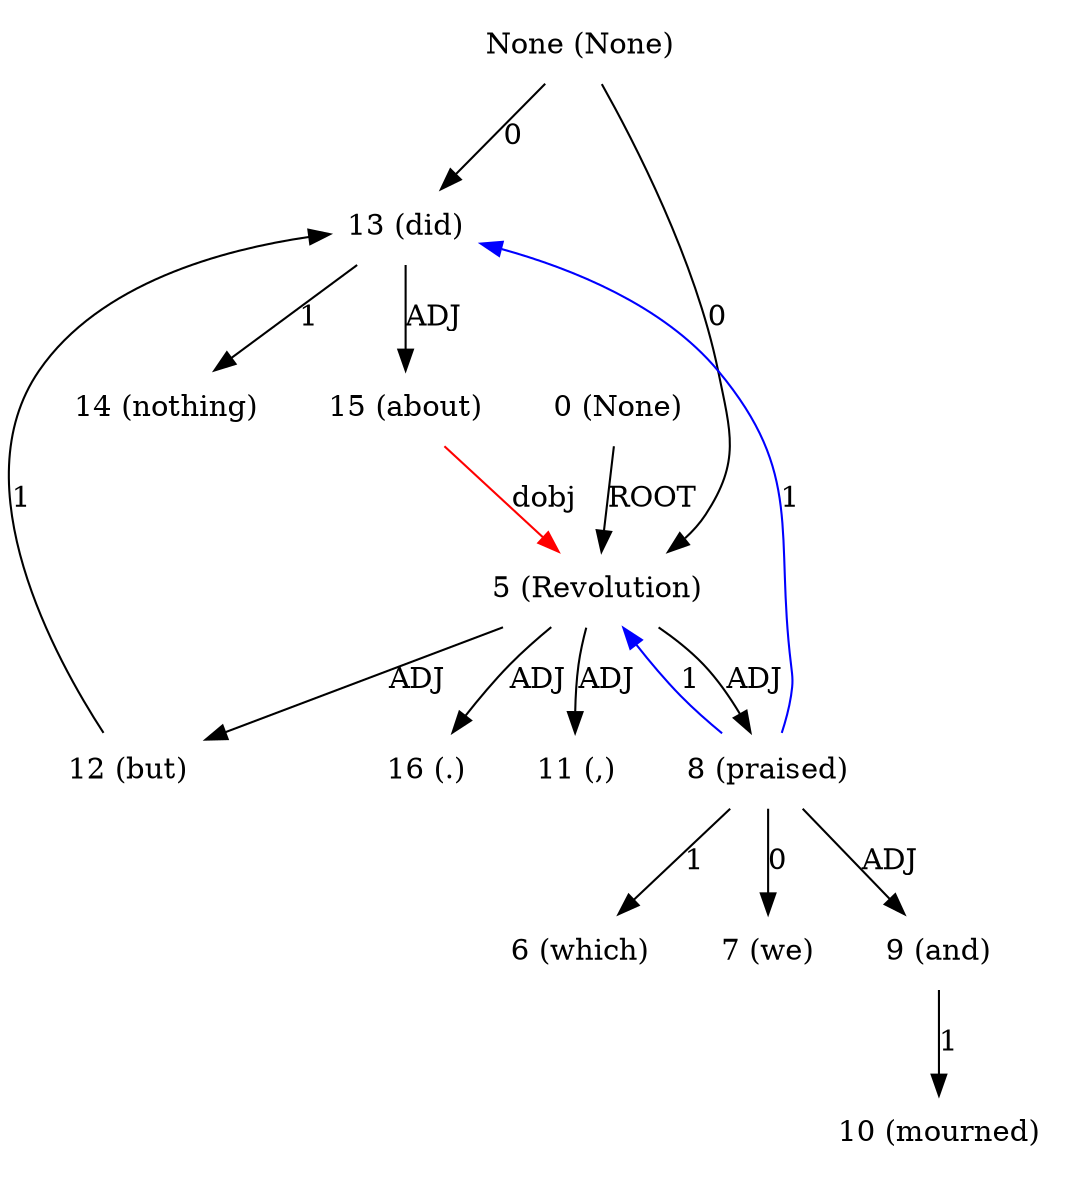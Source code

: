 digraph G{
edge [dir=forward]
node [shape=plaintext]

None [label="None (None)"]
None -> 13 [label="0"]
None -> 5 [label="0"]
0 [label="0 (None)"]
0 -> 5 [label="ROOT"]
5 [label="5 (Revolution)"]
5 -> 8 [label="ADJ"]
5 -> 11 [label="ADJ"]
5 -> 12 [label="ADJ"]
5 -> 16 [label="ADJ"]
15 -> 5 [label="dobj", color="red"]
6 [label="6 (which)"]
7 [label="7 (we)"]
8 [label="8 (praised)"]
8 -> 6 [label="1"]
8 -> 5 [label="1", color="blue"]
8 -> 13 [label="1", color="blue"]
8 -> 7 [label="0"]
8 -> 9 [label="ADJ"]
9 [label="9 (and)"]
9 -> 10 [label="1"]
10 [label="10 (mourned)"]
11 [label="11 (,)"]
12 [label="12 (but)"]
12 -> 13 [label="1"]
13 [label="13 (did)"]
13 -> 14 [label="1"]
13 -> 15 [label="ADJ"]
14 [label="14 (nothing)"]
15 [label="15 (about)"]
16 [label="16 (.)"]
}

